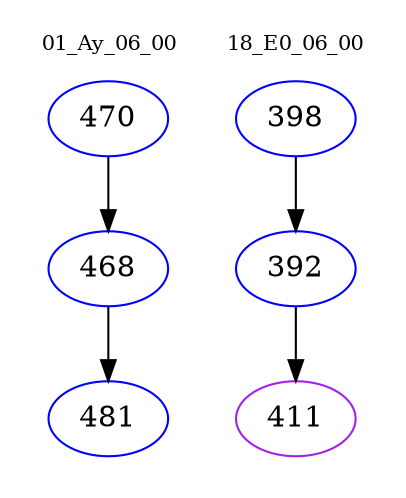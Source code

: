 digraph{
subgraph cluster_0 {
color = white
label = "01_Ay_06_00";
fontsize=10;
T0_470 [label="470", color="blue"]
T0_470 -> T0_468 [color="black"]
T0_468 [label="468", color="blue"]
T0_468 -> T0_481 [color="black"]
T0_481 [label="481", color="blue"]
}
subgraph cluster_1 {
color = white
label = "18_E0_06_00";
fontsize=10;
T1_398 [label="398", color="blue"]
T1_398 -> T1_392 [color="black"]
T1_392 [label="392", color="blue"]
T1_392 -> T1_411 [color="black"]
T1_411 [label="411", color="purple"]
}
}

